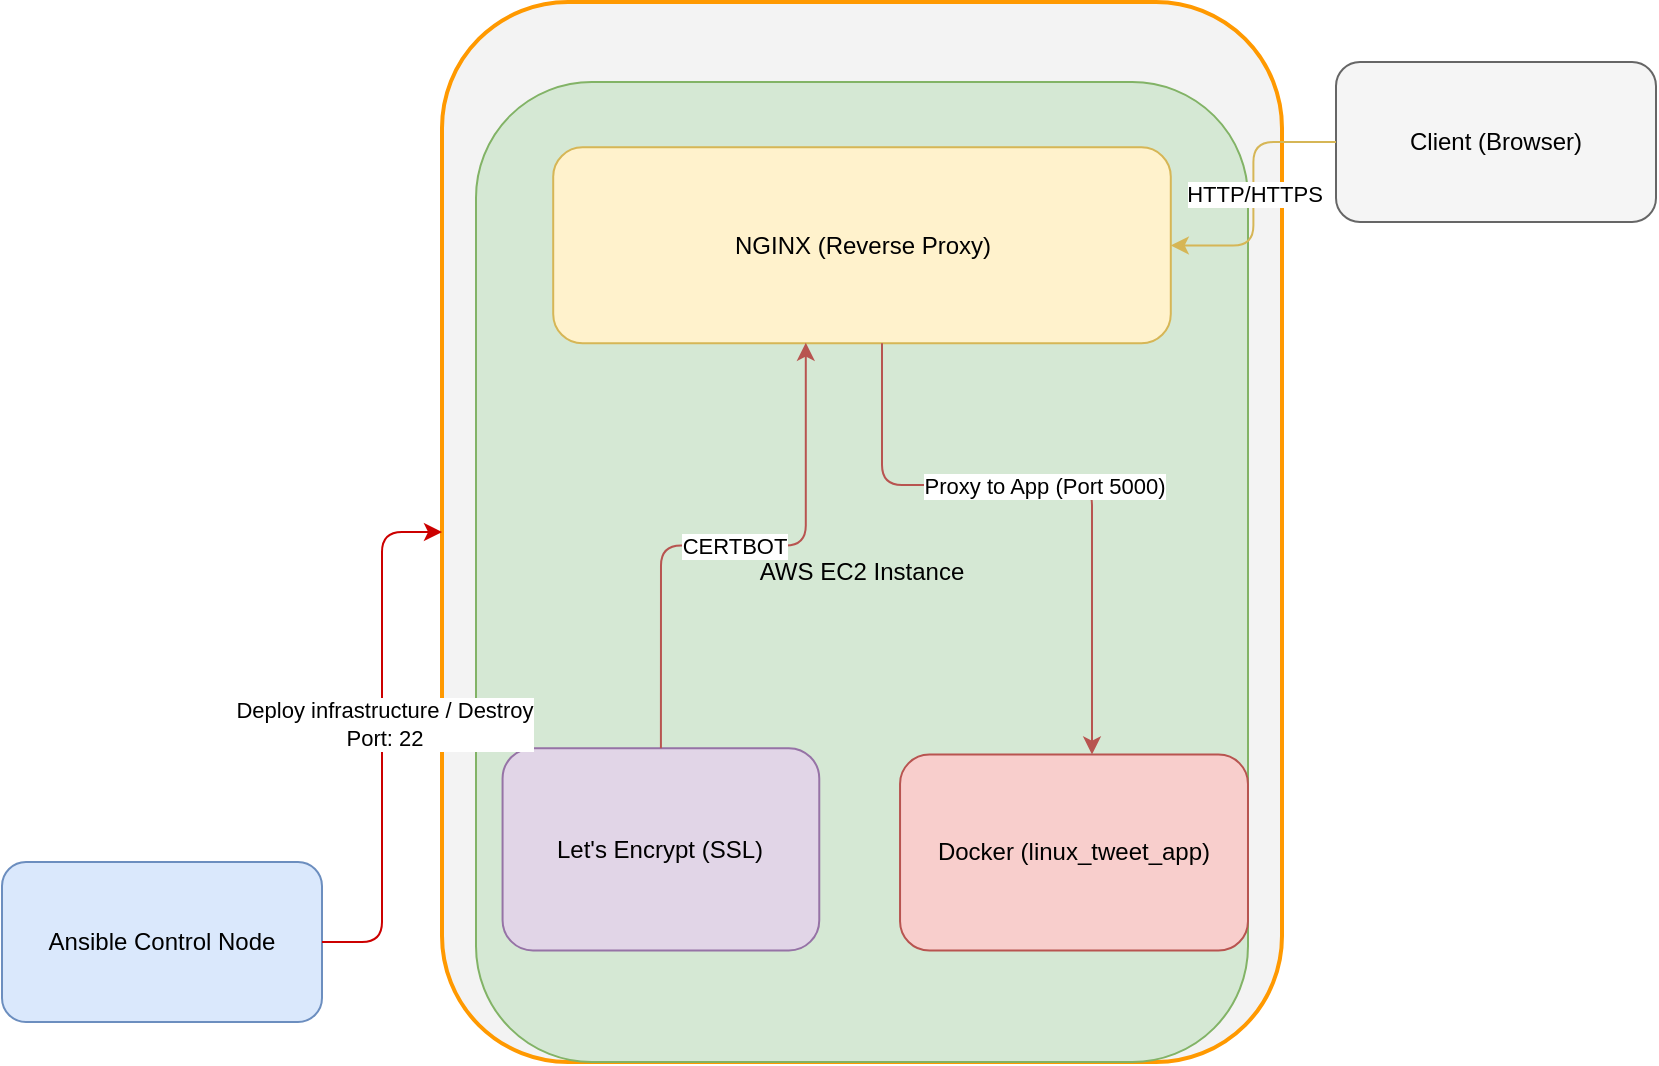<mxfile version="26.2.13">
  <diagram name="Architecture Diagram" id="0">
    <mxGraphModel dx="1362" dy="796" grid="1" gridSize="10" guides="1" tooltips="1" connect="1" arrows="1" fold="1" page="1" pageScale="1" pageWidth="827" pageHeight="1169" math="0" shadow="0">
      <root>
        <mxCell id="0" />
        <mxCell id="1" parent="0" />
        <mxCell id="11" value="AWS Cloud" style="rounded=1;whiteSpace=wrap;html=1;fillColor=#f3f3f3;strokeColor=#ff9900;strokeWidth=2;" parent="1" vertex="1">
          <mxGeometry x="220" y="40" width="420" height="530" as="geometry" />
        </mxCell>
        <mxCell id="4" value="AWS EC2 Instance" style="rounded=1;whiteSpace=wrap;html=1;fillColor=#d5e8d4;strokeColor=#82b366;movable=1;resizable=1;rotatable=1;deletable=1;editable=1;locked=0;connectable=1;" parent="11" vertex="1">
          <mxGeometry x="17" y="40" width="386" height="490" as="geometry" />
        </mxCell>
        <mxCell id="5" value="NGINX (Reverse Proxy)" style="rounded=1;whiteSpace=wrap;html=1;fillColor=#fff2cc;strokeColor=#d6b656;" parent="4" vertex="1">
          <mxGeometry x="38.6" y="32.667" width="308.8" height="98.0" as="geometry" />
        </mxCell>
        <mxCell id="6" value="Docker (linux_tweet_app)" style="rounded=1;whiteSpace=wrap;html=1;fillColor=#f8cecc;strokeColor=#b85450;" parent="4" vertex="1">
          <mxGeometry x="212.019" y="336.275" width="173.977" height="98.0" as="geometry" />
        </mxCell>
        <mxCell id="7" value="Let&#39;s Encrypt (SSL)" style="rounded=1;whiteSpace=wrap;html=1;fillColor=#e1d5e7;strokeColor=#9673a6;movable=1;resizable=1;rotatable=1;deletable=1;editable=1;locked=0;connectable=1;" parent="4" vertex="1">
          <mxGeometry x="13.287" y="333.072" width="158.348" height="101.203" as="geometry" />
        </mxCell>
        <mxCell id="2RLwEgrYN8InuFPHHneE-15" value="CERTBOT" style="edgeStyle=orthogonalEdgeStyle;rounded=1;orthogonalLoop=1;jettySize=auto;html=1;strokeColor=#b85450;exitX=0.5;exitY=0;exitDx=0;exitDy=0;entryX=0.409;entryY=0.997;entryDx=0;entryDy=0;entryPerimeter=0;" edge="1" parent="4" source="7" target="5">
          <mxGeometry relative="1" as="geometry">
            <mxPoint x="203.096" y="140.14" as="sourcePoint" />
            <mxPoint x="193" y="147" as="targetPoint" />
            <Array as="points">
              <mxPoint x="92.001" y="231.724" />
              <mxPoint x="165.002" y="231.724" />
            </Array>
          </mxGeometry>
        </mxCell>
        <mxCell id="2RLwEgrYN8InuFPHHneE-16" style="edgeStyle=orthogonalEdgeStyle;rounded=0;orthogonalLoop=1;jettySize=auto;html=1;exitX=0.5;exitY=1;exitDx=0;exitDy=0;" edge="1" parent="4" source="5" target="5">
          <mxGeometry relative="1" as="geometry" />
        </mxCell>
        <mxCell id="10" value="Proxy to App (Port 5000)" style="edgeStyle=orthogonalEdgeStyle;rounded=1;orthogonalLoop=1;jettySize=auto;html=1;strokeColor=#b85450;" parent="4" edge="1">
          <mxGeometry x="-0.023" relative="1" as="geometry">
            <mxPoint x="203.0" y="130.667" as="sourcePoint" />
            <mxPoint x="308.001" y="336.275" as="targetPoint" />
            <Array as="points">
              <mxPoint x="203.0" y="201.547" />
              <mxPoint x="308.001" y="201.547" />
            </Array>
            <mxPoint as="offset" />
          </mxGeometry>
        </mxCell>
        <mxCell id="2" value="Ansible Control Node" style="rounded=1;whiteSpace=wrap;html=1;fillColor=#dae8fc;strokeColor=#6c8ebf;" parent="1" vertex="1">
          <mxGeometry y="470" width="160" height="80" as="geometry" />
        </mxCell>
        <mxCell id="8" value="Client (Browser)" style="rounded=1;whiteSpace=wrap;html=1;fillColor=#f5f5f5;strokeColor=#666666;" parent="1" vertex="1">
          <mxGeometry x="667" y="70" width="160" height="80" as="geometry" />
        </mxCell>
        <mxCell id="9" value="HTTP/HTTPS" style="edgeStyle=orthogonalEdgeStyle;rounded=1;orthogonalLoop=1;jettySize=auto;html=1;strokeColor=#d6b656;" parent="1" source="8" target="5" edge="1">
          <mxGeometry relative="1" as="geometry" />
        </mxCell>
        <mxCell id="2RLwEgrYN8InuFPHHneE-13" style="edgeStyle=orthogonalEdgeStyle;rounded=1;orthogonalLoop=1;jettySize=auto;html=1;exitX=1;exitY=0.5;exitDx=0;exitDy=0;entryX=0;entryY=0.5;entryDx=0;entryDy=0;curved=0;strokeColor=#CC0000;" edge="1" parent="1" source="2" target="11">
          <mxGeometry relative="1" as="geometry" />
        </mxCell>
        <mxCell id="2RLwEgrYN8InuFPHHneE-19" value="Deploy infrastructure / Destroy&lt;br&gt;Port: 22" style="edgeLabel;html=1;align=center;verticalAlign=middle;resizable=0;points=[];" vertex="1" connectable="0" parent="2RLwEgrYN8InuFPHHneE-13">
          <mxGeometry x="0.049" y="-1" relative="1" as="geometry">
            <mxPoint as="offset" />
          </mxGeometry>
        </mxCell>
      </root>
    </mxGraphModel>
  </diagram>
</mxfile>
